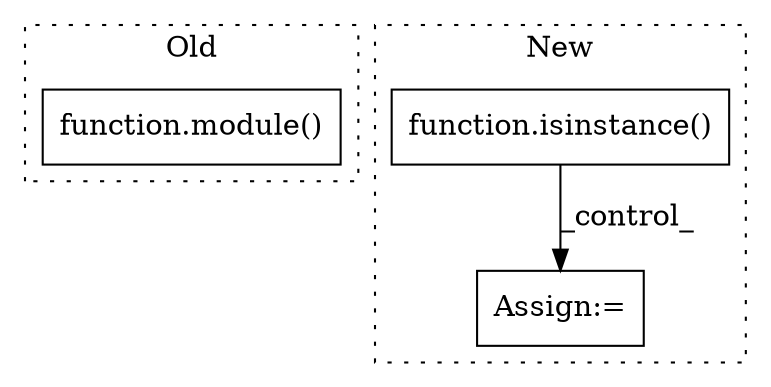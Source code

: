 digraph G {
subgraph cluster0 {
1 [label="function.module()" a="75" s="1973,1981" l="7,1" shape="box"];
label = "Old";
style="dotted";
}
subgraph cluster1 {
2 [label="function.isinstance()" a="75" s="1717,1748" l="11,1" shape="box"];
3 [label="Assign:=" a="68" s="2123" l="3" shape="box"];
label = "New";
style="dotted";
}
2 -> 3 [label="_control_"];
}